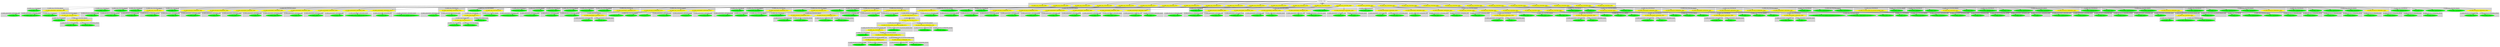 digraph {

subgraph cluster0 {
 node [style=filled,color=white];
 style=filled;
 color=lightgrey;
 label = "CT_PROG";

"NT_EXPR_CALL_FUNCTION_29662"
 [fillcolor = yellow]
"NT_EXPR_CALL_FUNCTION_29667"
 [fillcolor = yellow]
"NT_EXPR_CALL_FUNCTION_29670"
 [fillcolor = yellow]
"NT_EXPR_CALL_FUNCTION_29679"
 [fillcolor = yellow]
"NT_EXPR_CALL_FUNCTION_29705"
 [fillcolor = yellow]
"NT_EXPR_CALL_FUNCTION_29717"
 [fillcolor = yellow]
"NT_EXPR_CALL_FUNCTION_29720"
 [fillcolor = yellow]
"NT_EXPR_CALL_FUNCTION_29723"
 [fillcolor = yellow]
"NT_EXPR_CALL_FUNCTION_29726"
 [fillcolor = yellow]
"NT_EXPR_CALL_FUNCTION_29743"
 [fillcolor = yellow]
"NT_EXPR_CALL_FUNCTION_29746"
 [fillcolor = yellow]
"NT_EXPR_CALL_FUNCTION_29755"
 [fillcolor = yellow]
"NT_EXPR_CALL_FUNCTION_29765"
 [fillcolor = yellow]
"NT_EXPR_CALL_FUNCTION_29789"
 [fillcolor = yellow]
"NT_EXPR_CALL_FUNCTION_29809"
 [fillcolor = yellow]
"NT_EXPR_CALL_FUNCTION_29827"
 [fillcolor = yellow]
"NT_EXPR_CALL_FUNCTION_29873"
 [fillcolor = yellow]
"NT_EXPR_CALL_FUNCTION_29880"
 [fillcolor = yellow]
"NT_EXPR_CALL_FUNCTION_29890"
 [fillcolor = yellow]
"NT_EXPR_CALL_FUNCTION_29900"
 [fillcolor = yellow]
"NT_EXPR_CALL_FUNCTION_29904"
 [fillcolor = yellow]
"NT_EXPR_CALL_FUNCTION_29912"
 [fillcolor = yellow]
"NT_EXPR_CALL_FUNCTION_29920"
 [fillcolor = yellow]
"NT_EXPR_CALL_FUNCTION_29928"
 [fillcolor = yellow]
"NT_EXPR_CALL_FUNCTION_29936"
 [fillcolor = yellow]
"NT_EXPR_CALL_FUNCTION_29944"
 [fillcolor = yellow]
"NT_EXPR_CALL_FUNCTION_29952"
 [fillcolor = yellow]
}
"NT_PROG_29661"->"NT_EXPR_CALL_FUNCTION_29662"
subgraph cluster1 {
 node [style=filled,color=white];
 style=filled;
 color=lightgrey;
 label = "CT_EXPR_CALL_FUNCTION_ID";

"NT_ID_29663< load >"
 [fillcolor = green]
}
subgraph cluster2 {
 node [style=filled,color=white];
 style=filled;
 color=lightgrey;
 label = "CT_EXPR_CALL_FUNCTION_PARAMS";

"NT_EXPR_ASSIGNMENT_OPETATORS_29664"
 [fillcolor = yellow]
}
"NT_EXPR_CALL_FUNCTION_29662"->"NT_ID_29663< load >"
"NT_EXPR_CALL_FUNCTION_29662"->"NT_EXPR_ASSIGNMENT_OPETATORS_29664"
subgraph cluster3 {
 node [style=filled,color=white];
 style=filled;
 color=lightgrey;
 label = "CT_EXPR_ASSIGNMENT_OPETATORS_LEFT";

"NT_ID_29665< file >"
 [fillcolor = green]
}
subgraph cluster4 {
 node [style=filled,color=white];
 style=filled;
 color=lightgrey;
 label = "CT_EXPR_ASSIGNMENT_OPETATORS_RIGHT";

"NT_STRING_29666< demo.rda >"
 [fillcolor = green]
}
"NT_EXPR_ASSIGNMENT_OPETATORS_29664"->"NT_ID_29665< file >"
"NT_EXPR_ASSIGNMENT_OPETATORS_29664"->"NT_STRING_29666< demo.rda >"
"NT_PROG_29661"->"NT_EXPR_CALL_FUNCTION_29667"
subgraph cluster5 {
 node [style=filled,color=white];
 style=filled;
 color=lightgrey;
 label = "CT_EXPR_CALL_FUNCTION_ID";

"NT_ID_29668< summary >"
 [fillcolor = green]
}
subgraph cluster6 {
 node [style=filled,color=white];
 style=filled;
 color=lightgrey;
 label = "CT_EXPR_CALL_FUNCTION_PARAMS";

"NT_ID_29669< firms >"
 [fillcolor = green]
}
"NT_EXPR_CALL_FUNCTION_29667"->"NT_ID_29668< summary >"
"NT_EXPR_CALL_FUNCTION_29667"->"NT_ID_29669< firms >"
"NT_PROG_29661"->"NT_EXPR_CALL_FUNCTION_29670"
subgraph cluster7 {
 node [style=filled,color=white];
 style=filled;
 color=lightgrey;
 label = "CT_EXPR_CALL_FUNCTION_ID";

"NT_ID_29671< plot >"
 [fillcolor = green]
}
subgraph cluster8 {
 node [style=filled,color=white];
 style=filled;
 color=lightgrey;
 label = "CT_EXPR_CALL_FUNCTION_PARAMS";

"NT_EXPR_CALL_FUNCTION_29672"
 [fillcolor = yellow]
}
"NT_EXPR_CALL_FUNCTION_29670"->"NT_ID_29671< plot >"
"NT_EXPR_CALL_FUNCTION_29670"->"NT_EXPR_CALL_FUNCTION_29672"
subgraph cluster9 {
 node [style=filled,color=white];
 style=filled;
 color=lightgrey;
 label = "CT_EXPR_CALL_FUNCTION_ID";

"NT_ID_29673< density >"
 [fillcolor = green]
}
subgraph cluster10 {
 node [style=filled,color=white];
 style=filled;
 color=lightgrey;
 label = "CT_EXPR_CALL_FUNCTION_PARAMS";

"NT_EXPR_CALL_FUNCTION_29674"
 [fillcolor = yellow]
}
"NT_EXPR_CALL_FUNCTION_29672"->"NT_ID_29673< density >"
"NT_EXPR_CALL_FUNCTION_29672"->"NT_EXPR_CALL_FUNCTION_29674"
subgraph cluster11 {
 node [style=filled,color=white];
 style=filled;
 color=lightgrey;
 label = "CT_EXPR_CALL_FUNCTION_ID";

"NT_ID_29675< log >"
 [fillcolor = green]
}
subgraph cluster12 {
 node [style=filled,color=white];
 style=filled;
 color=lightgrey;
 label = "CT_EXPR_CALL_FUNCTION_PARAMS";

"NT_EXPR_DOLLAR_AT_OPERATORS_29676"
 [fillcolor = yellow]
}
"NT_EXPR_CALL_FUNCTION_29674"->"NT_ID_29675< log >"
"NT_EXPR_CALL_FUNCTION_29674"->"NT_EXPR_DOLLAR_AT_OPERATORS_29676"
subgraph cluster13 {
 node [style=filled,color=white];
 style=filled;
 color=lightgrey;
 label = "CT_EXPR_DOLLAR_AT_OPERATORS_BASE";

"NT_ID_29677< firms >"
 [fillcolor = green]
}
subgraph cluster14 {
 node [style=filled,color=white];
 style=filled;
 color=lightgrey;
 label = "CT_EXPR_DOLLAR_AT_OPERATORS_OFFSET";

"NT_ID_29678< mktcap >"
 [fillcolor = green]
}
"NT_EXPR_DOLLAR_AT_OPERATORS_29676"->"NT_ID_29677< firms >"
"NT_EXPR_DOLLAR_AT_OPERATORS_29676"->"NT_ID_29678< mktcap >"
"NT_PROG_29661"->"NT_EXPR_CALL_FUNCTION_29679"
subgraph cluster15 {
 node [style=filled,color=white];
 style=filled;
 color=lightgrey;
 label = "CT_EXPR_CALL_FUNCTION_ID";

"NT_ID_29680< plot >"
 [fillcolor = green]
}
subgraph cluster16 {
 node [style=filled,color=white];
 style=filled;
 color=lightgrey;
 label = "CT_EXPR_CALL_FUNCTION_PARAMS";

"NT_EXPR_DOLLAR_AT_OPERATORS_29681"
 [fillcolor = yellow]
"NT_EXPR_DOLLAR_AT_OPERATORS_29684"
 [fillcolor = yellow]
"NT_EXPR_ASSIGNMENT_OPETATORS_29687"
 [fillcolor = yellow]
"NT_EXPR_ASSIGNMENT_OPETATORS_29690"
 [fillcolor = yellow]
"NT_EXPR_ASSIGNMENT_OPETATORS_29693"
 [fillcolor = yellow]
"NT_EXPR_ASSIGNMENT_OPETATORS_29696"
 [fillcolor = yellow]
"NT_EXPR_ASSIGNMENT_OPETATORS_29699"
 [fillcolor = yellow]
"NT_EXPR_ASSIGNMENT_OPETATORS_29702"
 [fillcolor = yellow]
}
"NT_EXPR_CALL_FUNCTION_29679"->"NT_ID_29680< plot >"
"NT_EXPR_CALL_FUNCTION_29679"->"NT_EXPR_DOLLAR_AT_OPERATORS_29681"
subgraph cluster17 {
 node [style=filled,color=white];
 style=filled;
 color=lightgrey;
 label = "CT_EXPR_DOLLAR_AT_OPERATORS_BASE";

"NT_ID_29682< firms >"
 [fillcolor = green]
}
subgraph cluster18 {
 node [style=filled,color=white];
 style=filled;
 color=lightgrey;
 label = "CT_EXPR_DOLLAR_AT_OPERATORS_OFFSET";

"NT_ID_29683< mktcap >"
 [fillcolor = green]
}
"NT_EXPR_DOLLAR_AT_OPERATORS_29681"->"NT_ID_29682< firms >"
"NT_EXPR_DOLLAR_AT_OPERATORS_29681"->"NT_ID_29683< mktcap >"
"NT_EXPR_CALL_FUNCTION_29679"->"NT_EXPR_DOLLAR_AT_OPERATORS_29684"
subgraph cluster19 {
 node [style=filled,color=white];
 style=filled;
 color=lightgrey;
 label = "CT_EXPR_DOLLAR_AT_OPERATORS_BASE";

"NT_ID_29685< firms >"
 [fillcolor = green]
}
subgraph cluster20 {
 node [style=filled,color=white];
 style=filled;
 color=lightgrey;
 label = "CT_EXPR_DOLLAR_AT_OPERATORS_OFFSET";

"NT_ID_29686< spread >"
 [fillcolor = green]
}
"NT_EXPR_DOLLAR_AT_OPERATORS_29684"->"NT_ID_29685< firms >"
"NT_EXPR_DOLLAR_AT_OPERATORS_29684"->"NT_ID_29686< spread >"
"NT_EXPR_CALL_FUNCTION_29679"->"NT_EXPR_ASSIGNMENT_OPETATORS_29687"
subgraph cluster21 {
 node [style=filled,color=white];
 style=filled;
 color=lightgrey;
 label = "CT_EXPR_ASSIGNMENT_OPETATORS_LEFT";

"NT_ID_29688< type >"
 [fillcolor = green]
}
subgraph cluster22 {
 node [style=filled,color=white];
 style=filled;
 color=lightgrey;
 label = "CT_EXPR_ASSIGNMENT_OPETATORS_RIGHT";

"NT_STRING_29689< p >"
 [fillcolor = green]
}
"NT_EXPR_ASSIGNMENT_OPETATORS_29687"->"NT_ID_29688< type >"
"NT_EXPR_ASSIGNMENT_OPETATORS_29687"->"NT_STRING_29689< p >"
"NT_EXPR_CALL_FUNCTION_29679"->"NT_EXPR_ASSIGNMENT_OPETATORS_29690"
subgraph cluster23 {
 node [style=filled,color=white];
 style=filled;
 color=lightgrey;
 label = "CT_EXPR_ASSIGNMENT_OPETATORS_LEFT";

"NT_ID_29691< cex >"
 [fillcolor = green]
}
subgraph cluster24 {
 node [style=filled,color=white];
 style=filled;
 color=lightgrey;
 label = "CT_EXPR_ASSIGNMENT_OPETATORS_RIGHT";

"NT_FLOAT_29692< .2 >"
 [fillcolor = green]
}
"NT_EXPR_ASSIGNMENT_OPETATORS_29690"->"NT_ID_29691< cex >"
"NT_EXPR_ASSIGNMENT_OPETATORS_29690"->"NT_FLOAT_29692< .2 >"
"NT_EXPR_CALL_FUNCTION_29679"->"NT_EXPR_ASSIGNMENT_OPETATORS_29693"
subgraph cluster25 {
 node [style=filled,color=white];
 style=filled;
 color=lightgrey;
 label = "CT_EXPR_ASSIGNMENT_OPETATORS_LEFT";

"NT_ID_29694< col >"
 [fillcolor = green]
}
subgraph cluster26 {
 node [style=filled,color=white];
 style=filled;
 color=lightgrey;
 label = "CT_EXPR_ASSIGNMENT_OPETATORS_RIGHT";

"NT_STRING_29695< blue >"
 [fillcolor = green]
}
"NT_EXPR_ASSIGNMENT_OPETATORS_29693"->"NT_ID_29694< col >"
"NT_EXPR_ASSIGNMENT_OPETATORS_29693"->"NT_STRING_29695< blue >"
"NT_EXPR_CALL_FUNCTION_29679"->"NT_EXPR_ASSIGNMENT_OPETATORS_29696"
subgraph cluster27 {
 node [style=filled,color=white];
 style=filled;
 color=lightgrey;
 label = "CT_EXPR_ASSIGNMENT_OPETATORS_LEFT";

"NT_ID_29697< log >"
 [fillcolor = green]
}
subgraph cluster28 {
 node [style=filled,color=white];
 style=filled;
 color=lightgrey;
 label = "CT_EXPR_ASSIGNMENT_OPETATORS_RIGHT";

"NT_STRING_29698< xy >"
 [fillcolor = green]
}
"NT_EXPR_ASSIGNMENT_OPETATORS_29696"->"NT_ID_29697< log >"
"NT_EXPR_ASSIGNMENT_OPETATORS_29696"->"NT_STRING_29698< xy >"
"NT_EXPR_CALL_FUNCTION_29679"->"NT_EXPR_ASSIGNMENT_OPETATORS_29699"
subgraph cluster29 {
 node [style=filled,color=white];
 style=filled;
 color=lightgrey;
 label = "CT_EXPR_ASSIGNMENT_OPETATORS_LEFT";

"NT_ID_29700< xlab >"
 [fillcolor = green]
}
subgraph cluster30 {
 node [style=filled,color=white];
 style=filled;
 color=lightgrey;
 label = "CT_EXPR_ASSIGNMENT_OPETATORS_RIGHT";

"NT_STRING_29701< Market cap (Mln USD) >"
 [fillcolor = green]
}
"NT_EXPR_ASSIGNMENT_OPETATORS_29699"->"NT_ID_29700< xlab >"
"NT_EXPR_ASSIGNMENT_OPETATORS_29699"->"NT_STRING_29701< Market cap (Mln USD) >"
"NT_EXPR_CALL_FUNCTION_29679"->"NT_EXPR_ASSIGNMENT_OPETATORS_29702"
subgraph cluster31 {
 node [style=filled,color=white];
 style=filled;
 color=lightgrey;
 label = "CT_EXPR_ASSIGNMENT_OPETATORS_LEFT";

"NT_ID_29703< ylab >"
 [fillcolor = green]
}
subgraph cluster32 {
 node [style=filled,color=white];
 style=filled;
 color=lightgrey;
 label = "CT_EXPR_ASSIGNMENT_OPETATORS_RIGHT";

"NT_STRING_29704< Bid/offer spread (bps) >"
 [fillcolor = green]
}
"NT_EXPR_ASSIGNMENT_OPETATORS_29702"->"NT_ID_29703< ylab >"
"NT_EXPR_ASSIGNMENT_OPETATORS_29702"->"NT_STRING_29704< Bid/offer spread (bps) >"
"NT_PROG_29661"->"NT_EXPR_CALL_FUNCTION_29705"
subgraph cluster33 {
 node [style=filled,color=white];
 style=filled;
 color=lightgrey;
 label = "CT_EXPR_CALL_FUNCTION_ID";

"NT_EXPR_ASSIGNMENT_OPETATORS_29706"
 [fillcolor = yellow]
}
subgraph cluster34 {
 node [style=filled,color=white];
 style=filled;
 color=lightgrey;
 label = "CT_EXPR_CALL_FUNCTION_PARAMS";

"NT_EXPR_CALL_FUNCTION_29709"
 [fillcolor = yellow]
"NT_ID_29716< firms >"
 [fillcolor = green]
}
"NT_EXPR_CALL_FUNCTION_29705"->"NT_EXPR_ASSIGNMENT_OPETATORS_29706"
subgraph cluster35 {
 node [style=filled,color=white];
 style=filled;
 color=lightgrey;
 label = "CT_EXPR_ASSIGNMENT_OPETATORS_LEFT";

"NT_ID_29707< m >"
 [fillcolor = green]
}
subgraph cluster36 {
 node [style=filled,color=white];
 style=filled;
 color=lightgrey;
 label = "CT_EXPR_ASSIGNMENT_OPETATORS_RIGHT";

"NT_ID_29708< lm >"
 [fillcolor = green]
}
"NT_EXPR_ASSIGNMENT_OPETATORS_29706"->"NT_ID_29707< m >"
"NT_EXPR_ASSIGNMENT_OPETATORS_29706"->"NT_ID_29708< lm >"
"NT_EXPR_CALL_FUNCTION_29705"->"NT_EXPR_CALL_FUNCTION_29709"
subgraph cluster37 {
 node [style=filled,color=white];
 style=filled;
 color=lightgrey;
 label = "CT_EXPR_CALL_FUNCTION_ID";

"NT_EXPR_TILDE_BINARY_29710"
 [fillcolor = yellow]
}
subgraph cluster38 {
 node [style=filled,color=white];
 style=filled;
 color=lightgrey;
 label = "CT_EXPR_CALL_FUNCTION_PARAMS";

"NT_ID_29715< mktcap >"
 [fillcolor = green]
}
"NT_EXPR_CALL_FUNCTION_29709"->"NT_EXPR_TILDE_BINARY_29710"
subgraph cluster39 {
 node [style=filled,color=white];
 style=filled;
 color=lightgrey;
 label = "CT_EXPR_TILDE_BINARY_LEFT";

"NT_EXPR_CALL_FUNCTION_29711"
 [fillcolor = yellow]
}
subgraph cluster40 {
 node [style=filled,color=white];
 style=filled;
 color=lightgrey;
 label = "CT_EXPR_TILDE_BINARY_RIGHT";

"NT_ID_29714< log >"
 [fillcolor = green]
}
"NT_EXPR_TILDE_BINARY_29710"->"NT_EXPR_CALL_FUNCTION_29711"
subgraph cluster41 {
 node [style=filled,color=white];
 style=filled;
 color=lightgrey;
 label = "CT_EXPR_CALL_FUNCTION_ID";

"NT_ID_29712< log >"
 [fillcolor = green]
}
subgraph cluster42 {
 node [style=filled,color=white];
 style=filled;
 color=lightgrey;
 label = "CT_EXPR_CALL_FUNCTION_PARAMS";

"NT_ID_29713< spread >"
 [fillcolor = green]
}
"NT_EXPR_CALL_FUNCTION_29711"->"NT_ID_29712< log >"
"NT_EXPR_CALL_FUNCTION_29711"->"NT_ID_29713< spread >"
"NT_EXPR_TILDE_BINARY_29710"->"NT_ID_29714< log >"
"NT_EXPR_CALL_FUNCTION_29709"->"NT_ID_29715< mktcap >"
"NT_EXPR_CALL_FUNCTION_29705"->"NT_ID_29716< firms >"
"NT_PROG_29661"->"NT_EXPR_CALL_FUNCTION_29717"
subgraph cluster43 {
 node [style=filled,color=white];
 style=filled;
 color=lightgrey;
 label = "CT_EXPR_CALL_FUNCTION_ID";

"NT_ID_29718< summary >"
 [fillcolor = green]
}
subgraph cluster44 {
 node [style=filled,color=white];
 style=filled;
 color=lightgrey;
 label = "CT_EXPR_CALL_FUNCTION_PARAMS";

"NT_ID_29719< m >"
 [fillcolor = green]
}
"NT_EXPR_CALL_FUNCTION_29717"->"NT_ID_29718< summary >"
"NT_EXPR_CALL_FUNCTION_29717"->"NT_ID_29719< m >"
"NT_PROG_29661"->"NT_EXPR_CALL_FUNCTION_29720"
subgraph cluster45 {
 node [style=filled,color=white];
 style=filled;
 color=lightgrey;
 label = "CT_EXPR_CALL_FUNCTION_ID";

"NT_ID_29721< library >"
 [fillcolor = green]
}
subgraph cluster46 {
 node [style=filled,color=white];
 style=filled;
 color=lightgrey;
 label = "CT_EXPR_CALL_FUNCTION_PARAMS";

"NT_ID_29722< gtools >"
 [fillcolor = green]
}
"NT_EXPR_CALL_FUNCTION_29720"->"NT_ID_29721< library >"
"NT_EXPR_CALL_FUNCTION_29720"->"NT_ID_29722< gtools >"
"NT_PROG_29661"->"NT_EXPR_CALL_FUNCTION_29723"
subgraph cluster47 {
 node [style=filled,color=white];
 style=filled;
 color=lightgrey;
 label = "CT_EXPR_CALL_FUNCTION_ID";

"NT_ID_29724< library >"
 [fillcolor = green]
}
subgraph cluster48 {
 node [style=filled,color=white];
 style=filled;
 color=lightgrey;
 label = "CT_EXPR_CALL_FUNCTION_PARAMS";

"NT_ID_29725< gdata >"
 [fillcolor = green]
}
"NT_EXPR_CALL_FUNCTION_29723"->"NT_ID_29724< library >"
"NT_EXPR_CALL_FUNCTION_29723"->"NT_ID_29725< gdata >"
"NT_PROG_29661"->"NT_EXPR_CALL_FUNCTION_29726"
subgraph cluster49 {
 node [style=filled,color=white];
 style=filled;
 color=lightgrey;
 label = "CT_EXPR_CALL_FUNCTION_ID";

"NT_EXPR_ASSIGNMENT_OPETATORS_29727"
 [fillcolor = yellow]
}
subgraph cluster50 {
 node [style=filled,color=white];
 style=filled;
 color=lightgrey;
 label = "CT_EXPR_CALL_FUNCTION_PARAMS";

"NT_EXPR_DOLLAR_AT_OPERATORS_29730"
 [fillcolor = yellow]
"NT_EXPR_CALL_FUNCTION_29733"
 [fillcolor = yellow]
"NT_EXPR_ASSIGNMENT_OPETATORS_29740"
 [fillcolor = yellow]
}
"NT_EXPR_CALL_FUNCTION_29726"->"NT_EXPR_ASSIGNMENT_OPETATORS_29727"
subgraph cluster51 {
 node [style=filled,color=white];
 style=filled;
 color=lightgrey;
 label = "CT_EXPR_ASSIGNMENT_OPETATORS_LEFT";

"NT_ID_29728< size.category >"
 [fillcolor = green]
}
subgraph cluster52 {
 node [style=filled,color=white];
 style=filled;
 color=lightgrey;
 label = "CT_EXPR_ASSIGNMENT_OPETATORS_RIGHT";

"NT_ID_29729< quantcut >"
 [fillcolor = green]
}
"NT_EXPR_ASSIGNMENT_OPETATORS_29727"->"NT_ID_29728< size.category >"
"NT_EXPR_ASSIGNMENT_OPETATORS_29727"->"NT_ID_29729< quantcut >"
"NT_EXPR_CALL_FUNCTION_29726"->"NT_EXPR_DOLLAR_AT_OPERATORS_29730"
subgraph cluster53 {
 node [style=filled,color=white];
 style=filled;
 color=lightgrey;
 label = "CT_EXPR_DOLLAR_AT_OPERATORS_BASE";

"NT_ID_29731< firms >"
 [fillcolor = green]
}
subgraph cluster54 {
 node [style=filled,color=white];
 style=filled;
 color=lightgrey;
 label = "CT_EXPR_DOLLAR_AT_OPERATORS_OFFSET";

"NT_ID_29732< mktcap >"
 [fillcolor = green]
}
"NT_EXPR_DOLLAR_AT_OPERATORS_29730"->"NT_ID_29731< firms >"
"NT_EXPR_DOLLAR_AT_OPERATORS_29730"->"NT_ID_29732< mktcap >"
"NT_EXPR_CALL_FUNCTION_29726"->"NT_EXPR_CALL_FUNCTION_29733"
subgraph cluster55 {
 node [style=filled,color=white];
 style=filled;
 color=lightgrey;
 label = "CT_EXPR_CALL_FUNCTION_ID";

"NT_EXPR_ASSIGNMENT_OPETATORS_29734"
 [fillcolor = yellow]
}
subgraph cluster56 {
 node [style=filled,color=white];
 style=filled;
 color=lightgrey;
 label = "CT_EXPR_CALL_FUNCTION_PARAMS";

"NT_INT_29737< 0 >"
 [fillcolor = green]
"NT_INT_29738< 1 >"
 [fillcolor = green]
"NT_FLOAT_29739< 0.1 >"
 [fillcolor = green]
}
"NT_EXPR_CALL_FUNCTION_29733"->"NT_EXPR_ASSIGNMENT_OPETATORS_29734"
subgraph cluster57 {
 node [style=filled,color=white];
 style=filled;
 color=lightgrey;
 label = "CT_EXPR_ASSIGNMENT_OPETATORS_LEFT";

"NT_ID_29735< q >"
 [fillcolor = green]
}
subgraph cluster58 {
 node [style=filled,color=white];
 style=filled;
 color=lightgrey;
 label = "CT_EXPR_ASSIGNMENT_OPETATORS_RIGHT";

"NT_ID_29736< seq >"
 [fillcolor = green]
}
"NT_EXPR_ASSIGNMENT_OPETATORS_29734"->"NT_ID_29735< q >"
"NT_EXPR_ASSIGNMENT_OPETATORS_29734"->"NT_ID_29736< seq >"
"NT_EXPR_CALL_FUNCTION_29733"->"NT_INT_29737< 0 >"
"NT_EXPR_CALL_FUNCTION_29733"->"NT_INT_29738< 1 >"
"NT_EXPR_CALL_FUNCTION_29733"->"NT_FLOAT_29739< 0.1 >"
"NT_EXPR_CALL_FUNCTION_29726"->"NT_EXPR_ASSIGNMENT_OPETATORS_29740"
subgraph cluster59 {
 node [style=filled,color=white];
 style=filled;
 color=lightgrey;
 label = "CT_EXPR_ASSIGNMENT_OPETATORS_LEFT";

"NT_ID_29741< labels >"
 [fillcolor = green]
}
subgraph cluster60 {
 node [style=filled,color=white];
 style=filled;
 color=lightgrey;
 label = "CT_EXPR_ASSIGNMENT_OPETATORS_RIGHT";

"NT_ID_29742< F >"
 [fillcolor = green]
}
"NT_EXPR_ASSIGNMENT_OPETATORS_29740"->"NT_ID_29741< labels >"
"NT_EXPR_ASSIGNMENT_OPETATORS_29740"->"NT_ID_29742< F >"
"NT_PROG_29661"->"NT_EXPR_CALL_FUNCTION_29743"
subgraph cluster61 {
 node [style=filled,color=white];
 style=filled;
 color=lightgrey;
 label = "CT_EXPR_CALL_FUNCTION_ID";

"NT_ID_29744< table >"
 [fillcolor = green]
}
subgraph cluster62 {
 node [style=filled,color=white];
 style=filled;
 color=lightgrey;
 label = "CT_EXPR_CALL_FUNCTION_PARAMS";

"NT_ID_29745< size.category >"
 [fillcolor = green]
}
"NT_EXPR_CALL_FUNCTION_29743"->"NT_ID_29744< table >"
"NT_EXPR_CALL_FUNCTION_29743"->"NT_ID_29745< size.category >"
"NT_PROG_29661"->"NT_EXPR_CALL_FUNCTION_29746"
subgraph cluster63 {
 node [style=filled,color=white];
 style=filled;
 color=lightgrey;
 label = "CT_EXPR_CALL_FUNCTION_ID";

"NT_EXPR_ASSIGNMENT_OPETATORS_29747"
 [fillcolor = yellow]
}
subgraph cluster64 {
 node [style=filled,color=white];
 style=filled;
 color=lightgrey;
 label = "CT_EXPR_CALL_FUNCTION_PARAMS";

"NT_ID_29750< firms >"
 [fillcolor = green]
"NT_EXPR_CALL_FUNCTION_29751"
 [fillcolor = yellow]
"NT_ID_29754< mean >"
 [fillcolor = green]
}
"NT_EXPR_CALL_FUNCTION_29746"->"NT_EXPR_ASSIGNMENT_OPETATORS_29747"
subgraph cluster65 {
 node [style=filled,color=white];
 style=filled;
 color=lightgrey;
 label = "CT_EXPR_ASSIGNMENT_OPETATORS_LEFT";

"NT_ID_29748< means >"
 [fillcolor = green]
}
subgraph cluster66 {
 node [style=filled,color=white];
 style=filled;
 color=lightgrey;
 label = "CT_EXPR_ASSIGNMENT_OPETATORS_RIGHT";

"NT_ID_29749< aggregate >"
 [fillcolor = green]
}
"NT_EXPR_ASSIGNMENT_OPETATORS_29747"->"NT_ID_29748< means >"
"NT_EXPR_ASSIGNMENT_OPETATORS_29747"->"NT_ID_29749< aggregate >"
"NT_EXPR_CALL_FUNCTION_29746"->"NT_ID_29750< firms >"
"NT_EXPR_CALL_FUNCTION_29746"->"NT_EXPR_CALL_FUNCTION_29751"
subgraph cluster67 {
 node [style=filled,color=white];
 style=filled;
 color=lightgrey;
 label = "CT_EXPR_CALL_FUNCTION_ID";

"NT_ID_29752< list >"
 [fillcolor = green]
}
subgraph cluster68 {
 node [style=filled,color=white];
 style=filled;
 color=lightgrey;
 label = "CT_EXPR_CALL_FUNCTION_PARAMS";

"NT_ID_29753< size.category >"
 [fillcolor = green]
}
"NT_EXPR_CALL_FUNCTION_29751"->"NT_ID_29752< list >"
"NT_EXPR_CALL_FUNCTION_29751"->"NT_ID_29753< size.category >"
"NT_EXPR_CALL_FUNCTION_29746"->"NT_ID_29754< mean >"
"NT_PROG_29661"->"NT_EXPR_CALL_FUNCTION_29755"
subgraph cluster69 {
 node [style=filled,color=white];
 style=filled;
 color=lightgrey;
 label = "CT_EXPR_CALL_FUNCTION_ID";

"NT_ID_29756< print >"
 [fillcolor = green]
}
subgraph cluster70 {
 node [style=filled,color=white];
 style=filled;
 color=lightgrey;
 label = "CT_EXPR_CALL_FUNCTION_PARAMS";

"NT_EXPR_CALL_FUNCTION_29757"
 [fillcolor = yellow]
}
"NT_EXPR_CALL_FUNCTION_29755"->"NT_ID_29756< print >"
"NT_EXPR_CALL_FUNCTION_29755"->"NT_EXPR_CALL_FUNCTION_29757"
subgraph cluster71 {
 node [style=filled,color=white];
 style=filled;
 color=lightgrey;
 label = "CT_EXPR_CALL_FUNCTION_ID";

"NT_ID_29758< data.frame >"
 [fillcolor = green]
}
subgraph cluster72 {
 node [style=filled,color=white];
 style=filled;
 color=lightgrey;
 label = "CT_EXPR_CALL_FUNCTION_PARAMS";

"NT_EXPR_DOLLAR_AT_OPERATORS_29759"
 [fillcolor = yellow]
"NT_EXPR_DOLLAR_AT_OPERATORS_29762"
 [fillcolor = yellow]
}
"NT_EXPR_CALL_FUNCTION_29757"->"NT_ID_29758< data.frame >"
"NT_EXPR_CALL_FUNCTION_29757"->"NT_EXPR_DOLLAR_AT_OPERATORS_29759"
subgraph cluster73 {
 node [style=filled,color=white];
 style=filled;
 color=lightgrey;
 label = "CT_EXPR_DOLLAR_AT_OPERATORS_BASE";

"NT_ID_29760< means >"
 [fillcolor = green]
}
subgraph cluster74 {
 node [style=filled,color=white];
 style=filled;
 color=lightgrey;
 label = "CT_EXPR_DOLLAR_AT_OPERATORS_OFFSET";

"NT_ID_29761< mktcap >"
 [fillcolor = green]
}
"NT_EXPR_DOLLAR_AT_OPERATORS_29759"->"NT_ID_29760< means >"
"NT_EXPR_DOLLAR_AT_OPERATORS_29759"->"NT_ID_29761< mktcap >"
"NT_EXPR_CALL_FUNCTION_29757"->"NT_EXPR_DOLLAR_AT_OPERATORS_29762"
subgraph cluster75 {
 node [style=filled,color=white];
 style=filled;
 color=lightgrey;
 label = "CT_EXPR_DOLLAR_AT_OPERATORS_BASE";

"NT_ID_29763< means >"
 [fillcolor = green]
}
subgraph cluster76 {
 node [style=filled,color=white];
 style=filled;
 color=lightgrey;
 label = "CT_EXPR_DOLLAR_AT_OPERATORS_OFFSET";

"NT_ID_29764< spread >"
 [fillcolor = green]
}
"NT_EXPR_DOLLAR_AT_OPERATORS_29762"->"NT_ID_29763< means >"
"NT_EXPR_DOLLAR_AT_OPERATORS_29762"->"NT_ID_29764< spread >"
"NT_PROG_29661"->"NT_EXPR_CALL_FUNCTION_29765"
subgraph cluster77 {
 node [style=filled,color=white];
 style=filled;
 color=lightgrey;
 label = "CT_EXPR_CALL_FUNCTION_ID";

"NT_EXPR_ASSIGNMENT_OPETATORS_29766"
 [fillcolor = yellow]
}
subgraph cluster78 {
 node [style=filled,color=white];
 style=filled;
 color=lightgrey;
 label = "CT_EXPR_CALL_FUNCTION_PARAMS";

"NT_ID_29769< firms >"
 [fillcolor = green]
"NT_ID_29770< size.category >"
 [fillcolor = green]
"NT_EXPR_DEFINE_FUNCTION_29771"
 [fillcolor = yellow]
}
"NT_EXPR_CALL_FUNCTION_29765"->"NT_EXPR_ASSIGNMENT_OPETATORS_29766"
subgraph cluster79 {
 node [style=filled,color=white];
 style=filled;
 color=lightgrey;
 label = "CT_EXPR_ASSIGNMENT_OPETATORS_LEFT";

"NT_ID_29767< wtd.means >"
 [fillcolor = green]
}
subgraph cluster80 {
 node [style=filled,color=white];
 style=filled;
 color=lightgrey;
 label = "CT_EXPR_ASSIGNMENT_OPETATORS_RIGHT";

"NT_ID_29768< by >"
 [fillcolor = green]
}
"NT_EXPR_ASSIGNMENT_OPETATORS_29766"->"NT_ID_29767< wtd.means >"
"NT_EXPR_ASSIGNMENT_OPETATORS_29766"->"NT_ID_29768< by >"
"NT_EXPR_CALL_FUNCTION_29765"->"NT_ID_29769< firms >"
"NT_EXPR_CALL_FUNCTION_29765"->"NT_ID_29770< size.category >"
"NT_EXPR_CALL_FUNCTION_29765"->"NT_EXPR_DEFINE_FUNCTION_29771"
subgraph cluster81 {
 node [style=filled,color=white];
 style=filled;
 color=lightgrey;
 label = "CT_EXPR_DEFINE_FUNCTION_PARAMS";

"NT_ID_29772< piece >"
 [fillcolor = green]
}
subgraph cluster82 {
 node [style=filled,color=white];
 style=filled;
 color=lightgrey;
 label = "CT_EXPR_DEFINE_FUNCTION_BODY";

"NT_EXPR_PARENTHESIS_29773"
 [fillcolor = yellow]
}
"NT_EXPR_DEFINE_FUNCTION_29771"->"NT_ID_29772< piece >"
"NT_EXPR_DEFINE_FUNCTION_29771"->"NT_EXPR_PARENTHESIS_29773"
subgraph cluster83 {
 node [style=filled,color=white];
 style=filled;
 color=lightgrey;
 label = "CT_EXPR_PARENTHESIS";

"NT_EXPR_CALL_FUNCTION_29774"
 [fillcolor = yellow]
}
"NT_EXPR_PARENTHESIS_29773"->"NT_EXPR_CALL_FUNCTION_29774"
subgraph cluster84 {
 node [style=filled,color=white];
 style=filled;
 color=lightgrey;
 label = "CT_EXPR_CALL_FUNCTION_ID";

"NT_EXPR_MULTIPLICATION_OR_DIVISION_BINARY_29775"
 [fillcolor = yellow]
}
subgraph cluster85 {
 node [style=filled,color=white];
 style=filled;
 color=lightgrey;
 label = "CT_EXPR_CALL_FUNCTION_PARAMS";

"NT_EXPR_DOLLAR_AT_OPERATORS_29786"
 [fillcolor = yellow]
}
"NT_EXPR_CALL_FUNCTION_29774"->"NT_EXPR_MULTIPLICATION_OR_DIVISION_BINARY_29775"
subgraph cluster86 {
 node [style=filled,color=white];
 style=filled;
 color=lightgrey;
 label = "CT_EXPR_MULTIPLICATION_OR_DIVISION_BINARY_LEFT";

"NT_EXPR_CALL_FUNCTION_29776"
 [fillcolor = yellow]
}
subgraph cluster87 {
 node [style=filled,color=white];
 style=filled;
 color=lightgrey;
 label = "CT_EXPR_MULTIPLICATION_OR_DIVISION_BINARY_RIGHT";

"NT_ID_29785< sum >"
 [fillcolor = green]
}
"NT_EXPR_MULTIPLICATION_OR_DIVISION_BINARY_29775"->"NT_EXPR_CALL_FUNCTION_29776"
subgraph cluster88 {
 node [style=filled,color=white];
 style=filled;
 color=lightgrey;
 label = "CT_EXPR_CALL_FUNCTION_ID";

"NT_ID_29777< sum >"
 [fillcolor = green]
}
subgraph cluster89 {
 node [style=filled,color=white];
 style=filled;
 color=lightgrey;
 label = "CT_EXPR_CALL_FUNCTION_PARAMS";

"NT_EXPR_MULTIPLICATION_OR_DIVISION_BINARY_29778"
 [fillcolor = yellow]
}
"NT_EXPR_CALL_FUNCTION_29776"->"NT_ID_29777< sum >"
"NT_EXPR_CALL_FUNCTION_29776"->"NT_EXPR_MULTIPLICATION_OR_DIVISION_BINARY_29778"
subgraph cluster90 {
 node [style=filled,color=white];
 style=filled;
 color=lightgrey;
 label = "CT_EXPR_MULTIPLICATION_OR_DIVISION_BINARY_LEFT";

"NT_EXPR_DOLLAR_AT_OPERATORS_29779"
 [fillcolor = yellow]
}
subgraph cluster91 {
 node [style=filled,color=white];
 style=filled;
 color=lightgrey;
 label = "CT_EXPR_MULTIPLICATION_OR_DIVISION_BINARY_RIGHT";

"NT_EXPR_DOLLAR_AT_OPERATORS_29782"
 [fillcolor = yellow]
}
"NT_EXPR_MULTIPLICATION_OR_DIVISION_BINARY_29778"->"NT_EXPR_DOLLAR_AT_OPERATORS_29779"
subgraph cluster92 {
 node [style=filled,color=white];
 style=filled;
 color=lightgrey;
 label = "CT_EXPR_DOLLAR_AT_OPERATORS_BASE";

"NT_ID_29780< piece >"
 [fillcolor = green]
}
subgraph cluster93 {
 node [style=filled,color=white];
 style=filled;
 color=lightgrey;
 label = "CT_EXPR_DOLLAR_AT_OPERATORS_OFFSET";

"NT_ID_29781< mktcap >"
 [fillcolor = green]
}
"NT_EXPR_DOLLAR_AT_OPERATORS_29779"->"NT_ID_29780< piece >"
"NT_EXPR_DOLLAR_AT_OPERATORS_29779"->"NT_ID_29781< mktcap >"
"NT_EXPR_MULTIPLICATION_OR_DIVISION_BINARY_29778"->"NT_EXPR_DOLLAR_AT_OPERATORS_29782"
subgraph cluster94 {
 node [style=filled,color=white];
 style=filled;
 color=lightgrey;
 label = "CT_EXPR_DOLLAR_AT_OPERATORS_BASE";

"NT_ID_29783< piece >"
 [fillcolor = green]
}
subgraph cluster95 {
 node [style=filled,color=white];
 style=filled;
 color=lightgrey;
 label = "CT_EXPR_DOLLAR_AT_OPERATORS_OFFSET";

"NT_ID_29784< spread >"
 [fillcolor = green]
}
"NT_EXPR_DOLLAR_AT_OPERATORS_29782"->"NT_ID_29783< piece >"
"NT_EXPR_DOLLAR_AT_OPERATORS_29782"->"NT_ID_29784< spread >"
"NT_EXPR_MULTIPLICATION_OR_DIVISION_BINARY_29775"->"NT_ID_29785< sum >"
"NT_EXPR_CALL_FUNCTION_29774"->"NT_EXPR_DOLLAR_AT_OPERATORS_29786"
subgraph cluster96 {
 node [style=filled,color=white];
 style=filled;
 color=lightgrey;
 label = "CT_EXPR_DOLLAR_AT_OPERATORS_BASE";

"NT_ID_29787< piece >"
 [fillcolor = green]
}
subgraph cluster97 {
 node [style=filled,color=white];
 style=filled;
 color=lightgrey;
 label = "CT_EXPR_DOLLAR_AT_OPERATORS_OFFSET";

"NT_ID_29788< mktcap >"
 [fillcolor = green]
}
"NT_EXPR_DOLLAR_AT_OPERATORS_29786"->"NT_ID_29787< piece >"
"NT_EXPR_DOLLAR_AT_OPERATORS_29786"->"NT_ID_29788< mktcap >"
"NT_PROG_29661"->"NT_EXPR_CALL_FUNCTION_29789"
subgraph cluster98 {
 node [style=filled,color=white];
 style=filled;
 color=lightgrey;
 label = "CT_EXPR_CALL_FUNCTION_ID";

"NT_ID_29790< lines >"
 [fillcolor = green]
}
subgraph cluster99 {
 node [style=filled,color=white];
 style=filled;
 color=lightgrey;
 label = "CT_EXPR_CALL_FUNCTION_PARAMS";

"NT_EXPR_DOLLAR_AT_OPERATORS_29791"
 [fillcolor = yellow]
"NT_EXPR_DOLLAR_AT_OPERATORS_29794"
 [fillcolor = yellow]
"NT_EXPR_ASSIGNMENT_OPETATORS_29797"
 [fillcolor = yellow]
"NT_EXPR_ASSIGNMENT_OPETATORS_29800"
 [fillcolor = yellow]
"NT_EXPR_ASSIGNMENT_OPETATORS_29803"
 [fillcolor = yellow]
"NT_EXPR_ASSIGNMENT_OPETATORS_29806"
 [fillcolor = yellow]
}
"NT_EXPR_CALL_FUNCTION_29789"->"NT_ID_29790< lines >"
"NT_EXPR_CALL_FUNCTION_29789"->"NT_EXPR_DOLLAR_AT_OPERATORS_29791"
subgraph cluster100 {
 node [style=filled,color=white];
 style=filled;
 color=lightgrey;
 label = "CT_EXPR_DOLLAR_AT_OPERATORS_BASE";

"NT_ID_29792< means >"
 [fillcolor = green]
}
subgraph cluster101 {
 node [style=filled,color=white];
 style=filled;
 color=lightgrey;
 label = "CT_EXPR_DOLLAR_AT_OPERATORS_OFFSET";

"NT_ID_29793< mktcap >"
 [fillcolor = green]
}
"NT_EXPR_DOLLAR_AT_OPERATORS_29791"->"NT_ID_29792< means >"
"NT_EXPR_DOLLAR_AT_OPERATORS_29791"->"NT_ID_29793< mktcap >"
"NT_EXPR_CALL_FUNCTION_29789"->"NT_EXPR_DOLLAR_AT_OPERATORS_29794"
subgraph cluster102 {
 node [style=filled,color=white];
 style=filled;
 color=lightgrey;
 label = "CT_EXPR_DOLLAR_AT_OPERATORS_BASE";

"NT_ID_29795< means >"
 [fillcolor = green]
}
subgraph cluster103 {
 node [style=filled,color=white];
 style=filled;
 color=lightgrey;
 label = "CT_EXPR_DOLLAR_AT_OPERATORS_OFFSET";

"NT_ID_29796< spread >"
 [fillcolor = green]
}
"NT_EXPR_DOLLAR_AT_OPERATORS_29794"->"NT_ID_29795< means >"
"NT_EXPR_DOLLAR_AT_OPERATORS_29794"->"NT_ID_29796< spread >"
"NT_EXPR_CALL_FUNCTION_29789"->"NT_EXPR_ASSIGNMENT_OPETATORS_29797"
subgraph cluster104 {
 node [style=filled,color=white];
 style=filled;
 color=lightgrey;
 label = "CT_EXPR_ASSIGNMENT_OPETATORS_LEFT";

"NT_ID_29798< type >"
 [fillcolor = green]
}
subgraph cluster105 {
 node [style=filled,color=white];
 style=filled;
 color=lightgrey;
 label = "CT_EXPR_ASSIGNMENT_OPETATORS_RIGHT";

"NT_STRING_29799< b >"
 [fillcolor = green]
}
"NT_EXPR_ASSIGNMENT_OPETATORS_29797"->"NT_ID_29798< type >"
"NT_EXPR_ASSIGNMENT_OPETATORS_29797"->"NT_STRING_29799< b >"
"NT_EXPR_CALL_FUNCTION_29789"->"NT_EXPR_ASSIGNMENT_OPETATORS_29800"
subgraph cluster106 {
 node [style=filled,color=white];
 style=filled;
 color=lightgrey;
 label = "CT_EXPR_ASSIGNMENT_OPETATORS_LEFT";

"NT_ID_29801< lwd >"
 [fillcolor = green]
}
subgraph cluster107 {
 node [style=filled,color=white];
 style=filled;
 color=lightgrey;
 label = "CT_EXPR_ASSIGNMENT_OPETATORS_RIGHT";

"NT_INT_29802< 2 >"
 [fillcolor = green]
}
"NT_EXPR_ASSIGNMENT_OPETATORS_29800"->"NT_ID_29801< lwd >"
"NT_EXPR_ASSIGNMENT_OPETATORS_29800"->"NT_INT_29802< 2 >"
"NT_EXPR_CALL_FUNCTION_29789"->"NT_EXPR_ASSIGNMENT_OPETATORS_29803"
subgraph cluster108 {
 node [style=filled,color=white];
 style=filled;
 color=lightgrey;
 label = "CT_EXPR_ASSIGNMENT_OPETATORS_LEFT";

"NT_ID_29804< col >"
 [fillcolor = green]
}
subgraph cluster109 {
 node [style=filled,color=white];
 style=filled;
 color=lightgrey;
 label = "CT_EXPR_ASSIGNMENT_OPETATORS_RIGHT";

"NT_STRING_29805< green >"
 [fillcolor = green]
}
"NT_EXPR_ASSIGNMENT_OPETATORS_29803"->"NT_ID_29804< col >"
"NT_EXPR_ASSIGNMENT_OPETATORS_29803"->"NT_STRING_29805< green >"
"NT_EXPR_CALL_FUNCTION_29789"->"NT_EXPR_ASSIGNMENT_OPETATORS_29806"
subgraph cluster110 {
 node [style=filled,color=white];
 style=filled;
 color=lightgrey;
 label = "CT_EXPR_ASSIGNMENT_OPETATORS_LEFT";

"NT_ID_29807< pch >"
 [fillcolor = green]
}
subgraph cluster111 {
 node [style=filled,color=white];
 style=filled;
 color=lightgrey;
 label = "CT_EXPR_ASSIGNMENT_OPETATORS_RIGHT";

"NT_INT_29808< 19 >"
 [fillcolor = green]
}
"NT_EXPR_ASSIGNMENT_OPETATORS_29806"->"NT_ID_29807< pch >"
"NT_EXPR_ASSIGNMENT_OPETATORS_29806"->"NT_INT_29808< 19 >"
"NT_PROG_29661"->"NT_EXPR_CALL_FUNCTION_29809"
subgraph cluster112 {
 node [style=filled,color=white];
 style=filled;
 color=lightgrey;
 label = "CT_EXPR_CALL_FUNCTION_ID";

"NT_ID_29810< lines >"
 [fillcolor = green]
}
subgraph cluster113 {
 node [style=filled,color=white];
 style=filled;
 color=lightgrey;
 label = "CT_EXPR_CALL_FUNCTION_PARAMS";

"NT_EXPR_DOLLAR_AT_OPERATORS_29811"
 [fillcolor = yellow]
"NT_ID_29814< wtd.means >"
 [fillcolor = green]
"NT_EXPR_ASSIGNMENT_OPETATORS_29815"
 [fillcolor = yellow]
"NT_EXPR_ASSIGNMENT_OPETATORS_29818"
 [fillcolor = yellow]
"NT_EXPR_ASSIGNMENT_OPETATORS_29821"
 [fillcolor = yellow]
"NT_EXPR_ASSIGNMENT_OPETATORS_29824"
 [fillcolor = yellow]
}
"NT_EXPR_CALL_FUNCTION_29809"->"NT_ID_29810< lines >"
"NT_EXPR_CALL_FUNCTION_29809"->"NT_EXPR_DOLLAR_AT_OPERATORS_29811"
subgraph cluster114 {
 node [style=filled,color=white];
 style=filled;
 color=lightgrey;
 label = "CT_EXPR_DOLLAR_AT_OPERATORS_BASE";

"NT_ID_29812< means >"
 [fillcolor = green]
}
subgraph cluster115 {
 node [style=filled,color=white];
 style=filled;
 color=lightgrey;
 label = "CT_EXPR_DOLLAR_AT_OPERATORS_OFFSET";

"NT_ID_29813< mktcap >"
 [fillcolor = green]
}
"NT_EXPR_DOLLAR_AT_OPERATORS_29811"->"NT_ID_29812< means >"
"NT_EXPR_DOLLAR_AT_OPERATORS_29811"->"NT_ID_29813< mktcap >"
"NT_EXPR_CALL_FUNCTION_29809"->"NT_ID_29814< wtd.means >"
"NT_EXPR_CALL_FUNCTION_29809"->"NT_EXPR_ASSIGNMENT_OPETATORS_29815"
subgraph cluster116 {
 node [style=filled,color=white];
 style=filled;
 color=lightgrey;
 label = "CT_EXPR_ASSIGNMENT_OPETATORS_LEFT";

"NT_ID_29816< type >"
 [fillcolor = green]
}
subgraph cluster117 {
 node [style=filled,color=white];
 style=filled;
 color=lightgrey;
 label = "CT_EXPR_ASSIGNMENT_OPETATORS_RIGHT";

"NT_STRING_29817< b >"
 [fillcolor = green]
}
"NT_EXPR_ASSIGNMENT_OPETATORS_29815"->"NT_ID_29816< type >"
"NT_EXPR_ASSIGNMENT_OPETATORS_29815"->"NT_STRING_29817< b >"
"NT_EXPR_CALL_FUNCTION_29809"->"NT_EXPR_ASSIGNMENT_OPETATORS_29818"
subgraph cluster118 {
 node [style=filled,color=white];
 style=filled;
 color=lightgrey;
 label = "CT_EXPR_ASSIGNMENT_OPETATORS_LEFT";

"NT_ID_29819< lwd >"
 [fillcolor = green]
}
subgraph cluster119 {
 node [style=filled,color=white];
 style=filled;
 color=lightgrey;
 label = "CT_EXPR_ASSIGNMENT_OPETATORS_RIGHT";

"NT_INT_29820< 2 >"
 [fillcolor = green]
}
"NT_EXPR_ASSIGNMENT_OPETATORS_29818"->"NT_ID_29819< lwd >"
"NT_EXPR_ASSIGNMENT_OPETATORS_29818"->"NT_INT_29820< 2 >"
"NT_EXPR_CALL_FUNCTION_29809"->"NT_EXPR_ASSIGNMENT_OPETATORS_29821"
subgraph cluster120 {
 node [style=filled,color=white];
 style=filled;
 color=lightgrey;
 label = "CT_EXPR_ASSIGNMENT_OPETATORS_LEFT";

"NT_ID_29822< col >"
 [fillcolor = green]
}
subgraph cluster121 {
 node [style=filled,color=white];
 style=filled;
 color=lightgrey;
 label = "CT_EXPR_ASSIGNMENT_OPETATORS_RIGHT";

"NT_STRING_29823< red >"
 [fillcolor = green]
}
"NT_EXPR_ASSIGNMENT_OPETATORS_29821"->"NT_ID_29822< col >"
"NT_EXPR_ASSIGNMENT_OPETATORS_29821"->"NT_STRING_29823< red >"
"NT_EXPR_CALL_FUNCTION_29809"->"NT_EXPR_ASSIGNMENT_OPETATORS_29824"
subgraph cluster122 {
 node [style=filled,color=white];
 style=filled;
 color=lightgrey;
 label = "CT_EXPR_ASSIGNMENT_OPETATORS_LEFT";

"NT_ID_29825< pch >"
 [fillcolor = green]
}
subgraph cluster123 {
 node [style=filled,color=white];
 style=filled;
 color=lightgrey;
 label = "CT_EXPR_ASSIGNMENT_OPETATORS_RIGHT";

"NT_INT_29826< 19 >"
 [fillcolor = green]
}
"NT_EXPR_ASSIGNMENT_OPETATORS_29824"->"NT_ID_29825< pch >"
"NT_EXPR_ASSIGNMENT_OPETATORS_29824"->"NT_INT_29826< 19 >"
"NT_PROG_29661"->"NT_EXPR_CALL_FUNCTION_29827"
subgraph cluster124 {
 node [style=filled,color=white];
 style=filled;
 color=lightgrey;
 label = "CT_EXPR_CALL_FUNCTION_ID";

"NT_ID_29828< legend >"
 [fillcolor = green]
}
subgraph cluster125 {
 node [style=filled,color=white];
 style=filled;
 color=lightgrey;
 label = "CT_EXPR_CALL_FUNCTION_PARAMS";

"NT_EXPR_ASSIGNMENT_OPETATORS_29829"
 [fillcolor = yellow]
"NT_EXPR_ASSIGNMENT_OPETATORS_29832"
 [fillcolor = yellow]
"NT_EXPR_ASSIGNMENT_OPETATORS_29835"
 [fillcolor = yellow]
"NT_EXPR_CALL_FUNCTION_29838"
 [fillcolor = yellow]
"NT_EXPR_CALL_FUNCTION_29845"
 [fillcolor = yellow]
"NT_EXPR_CALL_FUNCTION_29852"
 [fillcolor = yellow]
"NT_EXPR_CALL_FUNCTION_29859"
 [fillcolor = yellow]
"NT_EXPR_CALL_FUNCTION_29866"
 [fillcolor = yellow]
}
"NT_EXPR_CALL_FUNCTION_29827"->"NT_ID_29828< legend >"
"NT_EXPR_CALL_FUNCTION_29827"->"NT_EXPR_ASSIGNMENT_OPETATORS_29829"
subgraph cluster126 {
 node [style=filled,color=white];
 style=filled;
 color=lightgrey;
 label = "CT_EXPR_ASSIGNMENT_OPETATORS_LEFT";

"NT_ID_29830< x >"
 [fillcolor = green]
}
subgraph cluster127 {
 node [style=filled,color=white];
 style=filled;
 color=lightgrey;
 label = "CT_EXPR_ASSIGNMENT_OPETATORS_RIGHT";

"NT_FLOAT_29831< 0.25 >"
 [fillcolor = green]
}
"NT_EXPR_ASSIGNMENT_OPETATORS_29829"->"NT_ID_29830< x >"
"NT_EXPR_ASSIGNMENT_OPETATORS_29829"->"NT_FLOAT_29831< 0.25 >"
"NT_EXPR_CALL_FUNCTION_29827"->"NT_EXPR_ASSIGNMENT_OPETATORS_29832"
subgraph cluster128 {
 node [style=filled,color=white];
 style=filled;
 color=lightgrey;
 label = "CT_EXPR_ASSIGNMENT_OPETATORS_LEFT";

"NT_ID_29833< y >"
 [fillcolor = green]
}
subgraph cluster129 {
 node [style=filled,color=white];
 style=filled;
 color=lightgrey;
 label = "CT_EXPR_ASSIGNMENT_OPETATORS_RIGHT";

"NT_FLOAT_29834< 0.5 >"
 [fillcolor = green]
}
"NT_EXPR_ASSIGNMENT_OPETATORS_29832"->"NT_ID_29833< y >"
"NT_EXPR_ASSIGNMENT_OPETATORS_29832"->"NT_FLOAT_29834< 0.5 >"
"NT_EXPR_CALL_FUNCTION_29827"->"NT_EXPR_ASSIGNMENT_OPETATORS_29835"
subgraph cluster130 {
 node [style=filled,color=white];
 style=filled;
 color=lightgrey;
 label = "CT_EXPR_ASSIGNMENT_OPETATORS_LEFT";

"NT_ID_29836< bty >"
 [fillcolor = green]
}
subgraph cluster131 {
 node [style=filled,color=white];
 style=filled;
 color=lightgrey;
 label = "CT_EXPR_ASSIGNMENT_OPETATORS_RIGHT";

"NT_STRING_29837< n >"
 [fillcolor = green]
}
"NT_EXPR_ASSIGNMENT_OPETATORS_29835"->"NT_ID_29836< bty >"
"NT_EXPR_ASSIGNMENT_OPETATORS_29835"->"NT_STRING_29837< n >"
"NT_EXPR_CALL_FUNCTION_29827"->"NT_EXPR_CALL_FUNCTION_29838"
subgraph cluster132 {
 node [style=filled,color=white];
 style=filled;
 color=lightgrey;
 label = "CT_EXPR_CALL_FUNCTION_ID";

"NT_EXPR_ASSIGNMENT_OPETATORS_29839"
 [fillcolor = yellow]
}
subgraph cluster133 {
 node [style=filled,color=white];
 style=filled;
 color=lightgrey;
 label = "CT_EXPR_CALL_FUNCTION_PARAMS";

"NT_STRING_29842< blue >"
 [fillcolor = green]
"NT_STRING_29843< green >"
 [fillcolor = green]
"NT_STRING_29844< red >"
 [fillcolor = green]
}
"NT_EXPR_CALL_FUNCTION_29838"->"NT_EXPR_ASSIGNMENT_OPETATORS_29839"
subgraph cluster134 {
 node [style=filled,color=white];
 style=filled;
 color=lightgrey;
 label = "CT_EXPR_ASSIGNMENT_OPETATORS_LEFT";

"NT_ID_29840< col >"
 [fillcolor = green]
}
subgraph cluster135 {
 node [style=filled,color=white];
 style=filled;
 color=lightgrey;
 label = "CT_EXPR_ASSIGNMENT_OPETATORS_RIGHT";

"NT_ID_29841< c >"
 [fillcolor = green]
}
"NT_EXPR_ASSIGNMENT_OPETATORS_29839"->"NT_ID_29840< col >"
"NT_EXPR_ASSIGNMENT_OPETATORS_29839"->"NT_ID_29841< c >"
"NT_EXPR_CALL_FUNCTION_29838"->"NT_STRING_29842< blue >"
"NT_EXPR_CALL_FUNCTION_29838"->"NT_STRING_29843< green >"
"NT_EXPR_CALL_FUNCTION_29838"->"NT_STRING_29844< red >"
"NT_EXPR_CALL_FUNCTION_29827"->"NT_EXPR_CALL_FUNCTION_29845"
subgraph cluster136 {
 node [style=filled,color=white];
 style=filled;
 color=lightgrey;
 label = "CT_EXPR_CALL_FUNCTION_ID";

"NT_EXPR_ASSIGNMENT_OPETATORS_29846"
 [fillcolor = yellow]
}
subgraph cluster137 {
 node [style=filled,color=white];
 style=filled;
 color=lightgrey;
 label = "CT_EXPR_CALL_FUNCTION_PARAMS";

"NT_INT_29849< 0 >"
 [fillcolor = green]
"NT_INT_29850< 1 >"
 [fillcolor = green]
"NT_INT_29851< 1 >"
 [fillcolor = green]
}
"NT_EXPR_CALL_FUNCTION_29845"->"NT_EXPR_ASSIGNMENT_OPETATORS_29846"
subgraph cluster138 {
 node [style=filled,color=white];
 style=filled;
 color=lightgrey;
 label = "CT_EXPR_ASSIGNMENT_OPETATORS_LEFT";

"NT_ID_29847< lty >"
 [fillcolor = green]
}
subgraph cluster139 {
 node [style=filled,color=white];
 style=filled;
 color=lightgrey;
 label = "CT_EXPR_ASSIGNMENT_OPETATORS_RIGHT";

"NT_ID_29848< c >"
 [fillcolor = green]
}
"NT_EXPR_ASSIGNMENT_OPETATORS_29846"->"NT_ID_29847< lty >"
"NT_EXPR_ASSIGNMENT_OPETATORS_29846"->"NT_ID_29848< c >"
"NT_EXPR_CALL_FUNCTION_29845"->"NT_INT_29849< 0 >"
"NT_EXPR_CALL_FUNCTION_29845"->"NT_INT_29850< 1 >"
"NT_EXPR_CALL_FUNCTION_29845"->"NT_INT_29851< 1 >"
"NT_EXPR_CALL_FUNCTION_29827"->"NT_EXPR_CALL_FUNCTION_29852"
subgraph cluster140 {
 node [style=filled,color=white];
 style=filled;
 color=lightgrey;
 label = "CT_EXPR_CALL_FUNCTION_ID";

"NT_EXPR_ASSIGNMENT_OPETATORS_29853"
 [fillcolor = yellow]
}
subgraph cluster141 {
 node [style=filled,color=white];
 style=filled;
 color=lightgrey;
 label = "CT_EXPR_CALL_FUNCTION_PARAMS";

"NT_INT_29856< 0 >"
 [fillcolor = green]
"NT_INT_29857< 2 >"
 [fillcolor = green]
"NT_INT_29858< 2 >"
 [fillcolor = green]
}
"NT_EXPR_CALL_FUNCTION_29852"->"NT_EXPR_ASSIGNMENT_OPETATORS_29853"
subgraph cluster142 {
 node [style=filled,color=white];
 style=filled;
 color=lightgrey;
 label = "CT_EXPR_ASSIGNMENT_OPETATORS_LEFT";

"NT_ID_29854< lwd >"
 [fillcolor = green]
}
subgraph cluster143 {
 node [style=filled,color=white];
 style=filled;
 color=lightgrey;
 label = "CT_EXPR_ASSIGNMENT_OPETATORS_RIGHT";

"NT_ID_29855< c >"
 [fillcolor = green]
}
"NT_EXPR_ASSIGNMENT_OPETATORS_29853"->"NT_ID_29854< lwd >"
"NT_EXPR_ASSIGNMENT_OPETATORS_29853"->"NT_ID_29855< c >"
"NT_EXPR_CALL_FUNCTION_29852"->"NT_INT_29856< 0 >"
"NT_EXPR_CALL_FUNCTION_29852"->"NT_INT_29857< 2 >"
"NT_EXPR_CALL_FUNCTION_29852"->"NT_INT_29858< 2 >"
"NT_EXPR_CALL_FUNCTION_29827"->"NT_EXPR_CALL_FUNCTION_29859"
subgraph cluster144 {
 node [style=filled,color=white];
 style=filled;
 color=lightgrey;
 label = "CT_EXPR_CALL_FUNCTION_ID";

"NT_EXPR_ASSIGNMENT_OPETATORS_29860"
 [fillcolor = yellow]
}
subgraph cluster145 {
 node [style=filled,color=white];
 style=filled;
 color=lightgrey;
 label = "CT_EXPR_CALL_FUNCTION_PARAMS";

"NT_INT_29863< 0 >"
 [fillcolor = green]
"NT_INT_29864< 19 >"
 [fillcolor = green]
"NT_INT_29865< 19 >"
 [fillcolor = green]
}
"NT_EXPR_CALL_FUNCTION_29859"->"NT_EXPR_ASSIGNMENT_OPETATORS_29860"
subgraph cluster146 {
 node [style=filled,color=white];
 style=filled;
 color=lightgrey;
 label = "CT_EXPR_ASSIGNMENT_OPETATORS_LEFT";

"NT_ID_29861< pch >"
 [fillcolor = green]
}
subgraph cluster147 {
 node [style=filled,color=white];
 style=filled;
 color=lightgrey;
 label = "CT_EXPR_ASSIGNMENT_OPETATORS_RIGHT";

"NT_ID_29862< c >"
 [fillcolor = green]
}
"NT_EXPR_ASSIGNMENT_OPETATORS_29860"->"NT_ID_29861< pch >"
"NT_EXPR_ASSIGNMENT_OPETATORS_29860"->"NT_ID_29862< c >"
"NT_EXPR_CALL_FUNCTION_29859"->"NT_INT_29863< 0 >"
"NT_EXPR_CALL_FUNCTION_29859"->"NT_INT_29864< 19 >"
"NT_EXPR_CALL_FUNCTION_29859"->"NT_INT_29865< 19 >"
"NT_EXPR_CALL_FUNCTION_29827"->"NT_EXPR_CALL_FUNCTION_29866"
subgraph cluster148 {
 node [style=filled,color=white];
 style=filled;
 color=lightgrey;
 label = "CT_EXPR_CALL_FUNCTION_ID";

"NT_EXPR_ASSIGNMENT_OPETATORS_29867"
 [fillcolor = yellow]
}
subgraph cluster149 {
 node [style=filled,color=white];
 style=filled;
 color=lightgrey;
 label = "CT_EXPR_CALL_FUNCTION_PARAMS";

"NT_STRING_29870< firm >"
 [fillcolor = green]
"NT_STRING_29871< Mean spread in size deciles >"
 [fillcolor = green]
"NT_STRING_29872< Size weighted mean spread in size deciles >"
 [fillcolor = green]
}
"NT_EXPR_CALL_FUNCTION_29866"->"NT_EXPR_ASSIGNMENT_OPETATORS_29867"
subgraph cluster150 {
 node [style=filled,color=white];
 style=filled;
 color=lightgrey;
 label = "CT_EXPR_ASSIGNMENT_OPETATORS_LEFT";

"NT_ID_29868< legend >"
 [fillcolor = green]
}
subgraph cluster151 {
 node [style=filled,color=white];
 style=filled;
 color=lightgrey;
 label = "CT_EXPR_ASSIGNMENT_OPETATORS_RIGHT";

"NT_ID_29869< c >"
 [fillcolor = green]
}
"NT_EXPR_ASSIGNMENT_OPETATORS_29867"->"NT_ID_29868< legend >"
"NT_EXPR_ASSIGNMENT_OPETATORS_29867"->"NT_ID_29869< c >"
"NT_EXPR_CALL_FUNCTION_29866"->"NT_STRING_29870< firm >"
"NT_EXPR_CALL_FUNCTION_29866"->"NT_STRING_29871< Mean spread in size deciles >"
"NT_EXPR_CALL_FUNCTION_29866"->"NT_STRING_29872< Size weighted mean spread in size deciles >"
"NT_PROG_29661"->"NT_EXPR_CALL_FUNCTION_29873"
subgraph cluster152 {
 node [style=filled,color=white];
 style=filled;
 color=lightgrey;
 label = "CT_EXPR_CALL_FUNCTION_ID";

"NT_ID_29874< aggregate >"
 [fillcolor = green]
}
subgraph cluster153 {
 node [style=filled,color=white];
 style=filled;
 color=lightgrey;
 label = "CT_EXPR_CALL_FUNCTION_PARAMS";

"NT_ID_29875< firms >"
 [fillcolor = green]
"NT_EXPR_CALL_FUNCTION_29876"
 [fillcolor = yellow]
"NT_ID_29879< sd >"
 [fillcolor = green]
}
"NT_EXPR_CALL_FUNCTION_29873"->"NT_ID_29874< aggregate >"
"NT_EXPR_CALL_FUNCTION_29873"->"NT_ID_29875< firms >"
"NT_EXPR_CALL_FUNCTION_29873"->"NT_EXPR_CALL_FUNCTION_29876"
subgraph cluster154 {
 node [style=filled,color=white];
 style=filled;
 color=lightgrey;
 label = "CT_EXPR_CALL_FUNCTION_ID";

"NT_ID_29877< list >"
 [fillcolor = green]
}
subgraph cluster155 {
 node [style=filled,color=white];
 style=filled;
 color=lightgrey;
 label = "CT_EXPR_CALL_FUNCTION_PARAMS";

"NT_ID_29878< size.category >"
 [fillcolor = green]
}
"NT_EXPR_CALL_FUNCTION_29876"->"NT_ID_29877< list >"
"NT_EXPR_CALL_FUNCTION_29876"->"NT_ID_29878< size.category >"
"NT_EXPR_CALL_FUNCTION_29873"->"NT_ID_29879< sd >"
"NT_PROG_29661"->"NT_EXPR_CALL_FUNCTION_29880"
subgraph cluster156 {
 node [style=filled,color=white];
 style=filled;
 color=lightgrey;
 label = "CT_EXPR_CALL_FUNCTION_ID";

"NT_EXPR_ASSIGNMENT_OPETATORS_29881"
 [fillcolor = yellow]
}
subgraph cluster157 {
 node [style=filled,color=white];
 style=filled;
 color=lightgrey;
 label = "CT_EXPR_CALL_FUNCTION_PARAMS";

"NT_EXPR_DOLLAR_AT_OPERATORS_29884"
 [fillcolor = yellow]
"NT_EXPR_ASSIGNMENT_OPETATORS_29887"
 [fillcolor = yellow]
}
"NT_EXPR_CALL_FUNCTION_29880"->"NT_EXPR_ASSIGNMENT_OPETATORS_29881"
subgraph cluster158 {
 node [style=filled,color=white];
 style=filled;
 color=lightgrey;
 label = "CT_EXPR_ASSIGNMENT_OPETATORS_LEFT";

"NT_ID_29882< size.quartiles >"
 [fillcolor = green]
}
subgraph cluster159 {
 node [style=filled,color=white];
 style=filled;
 color=lightgrey;
 label = "CT_EXPR_ASSIGNMENT_OPETATORS_RIGHT";

"NT_ID_29883< quantcut >"
 [fillcolor = green]
}
"NT_EXPR_ASSIGNMENT_OPETATORS_29881"->"NT_ID_29882< size.quartiles >"
"NT_EXPR_ASSIGNMENT_OPETATORS_29881"->"NT_ID_29883< quantcut >"
"NT_EXPR_CALL_FUNCTION_29880"->"NT_EXPR_DOLLAR_AT_OPERATORS_29884"
subgraph cluster160 {
 node [style=filled,color=white];
 style=filled;
 color=lightgrey;
 label = "CT_EXPR_DOLLAR_AT_OPERATORS_BASE";

"NT_ID_29885< firms >"
 [fillcolor = green]
}
subgraph cluster161 {
 node [style=filled,color=white];
 style=filled;
 color=lightgrey;
 label = "CT_EXPR_DOLLAR_AT_OPERATORS_OFFSET";

"NT_ID_29886< mktcap >"
 [fillcolor = green]
}
"NT_EXPR_DOLLAR_AT_OPERATORS_29884"->"NT_ID_29885< firms >"
"NT_EXPR_DOLLAR_AT_OPERATORS_29884"->"NT_ID_29886< mktcap >"
"NT_EXPR_CALL_FUNCTION_29880"->"NT_EXPR_ASSIGNMENT_OPETATORS_29887"
subgraph cluster162 {
 node [style=filled,color=white];
 style=filled;
 color=lightgrey;
 label = "CT_EXPR_ASSIGNMENT_OPETATORS_LEFT";

"NT_ID_29888< labels >"
 [fillcolor = green]
}
subgraph cluster163 {
 node [style=filled,color=white];
 style=filled;
 color=lightgrey;
 label = "CT_EXPR_ASSIGNMENT_OPETATORS_RIGHT";

"NT_ID_29889< F >"
 [fillcolor = green]
}
"NT_EXPR_ASSIGNMENT_OPETATORS_29887"->"NT_ID_29888< labels >"
"NT_EXPR_ASSIGNMENT_OPETATORS_29887"->"NT_ID_29889< F >"
"NT_PROG_29661"->"NT_EXPR_CALL_FUNCTION_29890"
subgraph cluster164 {
 node [style=filled,color=white];
 style=filled;
 color=lightgrey;
 label = "CT_EXPR_CALL_FUNCTION_ID";

"NT_EXPR_ASSIGNMENT_OPETATORS_29891"
 [fillcolor = yellow]
}
subgraph cluster165 {
 node [style=filled,color=white];
 style=filled;
 color=lightgrey;
 label = "CT_EXPR_CALL_FUNCTION_PARAMS";

"NT_EXPR_DOLLAR_AT_OPERATORS_29894"
 [fillcolor = yellow]
"NT_EXPR_ASSIGNMENT_OPETATORS_29897"
 [fillcolor = yellow]
}
"NT_EXPR_CALL_FUNCTION_29890"->"NT_EXPR_ASSIGNMENT_OPETATORS_29891"
subgraph cluster166 {
 node [style=filled,color=white];
 style=filled;
 color=lightgrey;
 label = "CT_EXPR_ASSIGNMENT_OPETATORS_LEFT";

"NT_ID_29892< spread.quartiles >"
 [fillcolor = green]
}
subgraph cluster167 {
 node [style=filled,color=white];
 style=filled;
 color=lightgrey;
 label = "CT_EXPR_ASSIGNMENT_OPETATORS_RIGHT";

"NT_ID_29893< quantcut >"
 [fillcolor = green]
}
"NT_EXPR_ASSIGNMENT_OPETATORS_29891"->"NT_ID_29892< spread.quartiles >"
"NT_EXPR_ASSIGNMENT_OPETATORS_29891"->"NT_ID_29893< quantcut >"
"NT_EXPR_CALL_FUNCTION_29890"->"NT_EXPR_DOLLAR_AT_OPERATORS_29894"
subgraph cluster168 {
 node [style=filled,color=white];
 style=filled;
 color=lightgrey;
 label = "CT_EXPR_DOLLAR_AT_OPERATORS_BASE";

"NT_ID_29895< firms >"
 [fillcolor = green]
}
subgraph cluster169 {
 node [style=filled,color=white];
 style=filled;
 color=lightgrey;
 label = "CT_EXPR_DOLLAR_AT_OPERATORS_OFFSET";

"NT_ID_29896< spread >"
 [fillcolor = green]
}
"NT_EXPR_DOLLAR_AT_OPERATORS_29894"->"NT_ID_29895< firms >"
"NT_EXPR_DOLLAR_AT_OPERATORS_29894"->"NT_ID_29896< spread >"
"NT_EXPR_CALL_FUNCTION_29890"->"NT_EXPR_ASSIGNMENT_OPETATORS_29897"
subgraph cluster170 {
 node [style=filled,color=white];
 style=filled;
 color=lightgrey;
 label = "CT_EXPR_ASSIGNMENT_OPETATORS_LEFT";

"NT_ID_29898< labels >"
 [fillcolor = green]
}
subgraph cluster171 {
 node [style=filled,color=white];
 style=filled;
 color=lightgrey;
 label = "CT_EXPR_ASSIGNMENT_OPETATORS_RIGHT";

"NT_ID_29899< F >"
 [fillcolor = green]
}
"NT_EXPR_ASSIGNMENT_OPETATORS_29897"->"NT_ID_29898< labels >"
"NT_EXPR_ASSIGNMENT_OPETATORS_29897"->"NT_ID_29899< F >"
"NT_PROG_29661"->"NT_EXPR_CALL_FUNCTION_29900"
subgraph cluster172 {
 node [style=filled,color=white];
 style=filled;
 color=lightgrey;
 label = "CT_EXPR_CALL_FUNCTION_ID";

"NT_ID_29901< table >"
 [fillcolor = green]
}
subgraph cluster173 {
 node [style=filled,color=white];
 style=filled;
 color=lightgrey;
 label = "CT_EXPR_CALL_FUNCTION_PARAMS";

"NT_ID_29902< size.quartiles >"
 [fillcolor = green]
"NT_ID_29903< spread.quartiles >"
 [fillcolor = green]
}
"NT_EXPR_CALL_FUNCTION_29900"->"NT_ID_29901< table >"
"NT_EXPR_CALL_FUNCTION_29900"->"NT_ID_29902< size.quartiles >"
"NT_EXPR_CALL_FUNCTION_29900"->"NT_ID_29903< spread.quartiles >"
"NT_PROG_29661"->"NT_EXPR_CALL_FUNCTION_29904"
subgraph cluster174 {
 node [style=filled,color=white];
 style=filled;
 color=lightgrey;
 label = "CT_EXPR_CALL_FUNCTION_ID";

"NT_EXPR_MULTIPLICATION_OR_DIVISION_BINARY_29905"
 [fillcolor = yellow]
}
subgraph cluster175 {
 node [style=filled,color=white];
 style=filled;
 color=lightgrey;
 label = "CT_EXPR_CALL_FUNCTION_PARAMS";

"NT_ID_29911< firms >"
 [fillcolor = green]
}
"NT_EXPR_CALL_FUNCTION_29904"->"NT_EXPR_MULTIPLICATION_OR_DIVISION_BINARY_29905"
subgraph cluster176 {
 node [style=filled,color=white];
 style=filled;
 color=lightgrey;
 label = "CT_EXPR_MULTIPLICATION_OR_DIVISION_BINARY_LEFT";

"NT_EXPR_CALL_FUNCTION_29906"
 [fillcolor = yellow]
}
subgraph cluster177 {
 node [style=filled,color=white];
 style=filled;
 color=lightgrey;
 label = "CT_EXPR_MULTIPLICATION_OR_DIVISION_BINARY_RIGHT";

"NT_ID_29910< nrow >"
 [fillcolor = green]
}
"NT_EXPR_MULTIPLICATION_OR_DIVISION_BINARY_29905"->"NT_EXPR_CALL_FUNCTION_29906"
subgraph cluster178 {
 node [style=filled,color=white];
 style=filled;
 color=lightgrey;
 label = "CT_EXPR_CALL_FUNCTION_ID";

"NT_ID_29907< table >"
 [fillcolor = green]
}
subgraph cluster179 {
 node [style=filled,color=white];
 style=filled;
 color=lightgrey;
 label = "CT_EXPR_CALL_FUNCTION_PARAMS";

"NT_ID_29908< size.quartiles >"
 [fillcolor = green]
"NT_ID_29909< spread.quartiles >"
 [fillcolor = green]
}
"NT_EXPR_CALL_FUNCTION_29906"->"NT_ID_29907< table >"
"NT_EXPR_CALL_FUNCTION_29906"->"NT_ID_29908< size.quartiles >"
"NT_EXPR_CALL_FUNCTION_29906"->"NT_ID_29909< spread.quartiles >"
"NT_EXPR_MULTIPLICATION_OR_DIVISION_BINARY_29905"->"NT_ID_29910< nrow >"
"NT_EXPR_CALL_FUNCTION_29904"->"NT_ID_29911< firms >"
"NT_PROG_29661"->"NT_EXPR_CALL_FUNCTION_29912"
subgraph cluster180 {
 node [style=filled,color=white];
 style=filled;
 color=lightgrey;
 label = "CT_EXPR_CALL_FUNCTION_ID";

"NT_ID_29913< aggregate >"
 [fillcolor = green]
}
subgraph cluster181 {
 node [style=filled,color=white];
 style=filled;
 color=lightgrey;
 label = "CT_EXPR_CALL_FUNCTION_PARAMS";

"NT_ID_29914< firms >"
 [fillcolor = green]
"NT_EXPR_CALL_FUNCTION_29915"
 [fillcolor = yellow]
"NT_ID_29919< mean >"
 [fillcolor = green]
}
"NT_EXPR_CALL_FUNCTION_29912"->"NT_ID_29913< aggregate >"
"NT_EXPR_CALL_FUNCTION_29912"->"NT_ID_29914< firms >"
"NT_EXPR_CALL_FUNCTION_29912"->"NT_EXPR_CALL_FUNCTION_29915"
subgraph cluster182 {
 node [style=filled,color=white];
 style=filled;
 color=lightgrey;
 label = "CT_EXPR_CALL_FUNCTION_ID";

"NT_ID_29916< list >"
 [fillcolor = green]
}
subgraph cluster183 {
 node [style=filled,color=white];
 style=filled;
 color=lightgrey;
 label = "CT_EXPR_CALL_FUNCTION_PARAMS";

"NT_ID_29917< size.quartiles >"
 [fillcolor = green]
"NT_ID_29918< spread.quartiles >"
 [fillcolor = green]
}
"NT_EXPR_CALL_FUNCTION_29915"->"NT_ID_29916< list >"
"NT_EXPR_CALL_FUNCTION_29915"->"NT_ID_29917< size.quartiles >"
"NT_EXPR_CALL_FUNCTION_29915"->"NT_ID_29918< spread.quartiles >"
"NT_EXPR_CALL_FUNCTION_29912"->"NT_ID_29919< mean >"
"NT_PROG_29661"->"NT_EXPR_CALL_FUNCTION_29920"
subgraph cluster184 {
 node [style=filled,color=white];
 style=filled;
 color=lightgrey;
 label = "CT_EXPR_CALL_FUNCTION_ID";

"NT_ID_29921< aggregate.table >"
 [fillcolor = green]
}
subgraph cluster185 {
 node [style=filled,color=white];
 style=filled;
 color=lightgrey;
 label = "CT_EXPR_CALL_FUNCTION_PARAMS";

"NT_EXPR_DOLLAR_AT_OPERATORS_29922"
 [fillcolor = yellow]
"NT_ID_29925< size.quartiles >"
 [fillcolor = green]
"NT_ID_29926< spread.quartiles >"
 [fillcolor = green]
"NT_ID_29927< nobs >"
 [fillcolor = green]
}
"NT_EXPR_CALL_FUNCTION_29920"->"NT_ID_29921< aggregate.table >"
"NT_EXPR_CALL_FUNCTION_29920"->"NT_EXPR_DOLLAR_AT_OPERATORS_29922"
subgraph cluster186 {
 node [style=filled,color=white];
 style=filled;
 color=lightgrey;
 label = "CT_EXPR_DOLLAR_AT_OPERATORS_BASE";

"NT_ID_29923< firms >"
 [fillcolor = green]
}
subgraph cluster187 {
 node [style=filled,color=white];
 style=filled;
 color=lightgrey;
 label = "CT_EXPR_DOLLAR_AT_OPERATORS_OFFSET";

"NT_ID_29924< mktcap >"
 [fillcolor = green]
}
"NT_EXPR_DOLLAR_AT_OPERATORS_29922"->"NT_ID_29923< firms >"
"NT_EXPR_DOLLAR_AT_OPERATORS_29922"->"NT_ID_29924< mktcap >"
"NT_EXPR_CALL_FUNCTION_29920"->"NT_ID_29925< size.quartiles >"
"NT_EXPR_CALL_FUNCTION_29920"->"NT_ID_29926< spread.quartiles >"
"NT_EXPR_CALL_FUNCTION_29920"->"NT_ID_29927< nobs >"
"NT_PROG_29661"->"NT_EXPR_CALL_FUNCTION_29928"
subgraph cluster188 {
 node [style=filled,color=white];
 style=filled;
 color=lightgrey;
 label = "CT_EXPR_CALL_FUNCTION_ID";

"NT_ID_29929< aggregate.table >"
 [fillcolor = green]
}
subgraph cluster189 {
 node [style=filled,color=white];
 style=filled;
 color=lightgrey;
 label = "CT_EXPR_CALL_FUNCTION_PARAMS";

"NT_EXPR_DOLLAR_AT_OPERATORS_29930"
 [fillcolor = yellow]
"NT_ID_29933< size.quartiles >"
 [fillcolor = green]
"NT_ID_29934< spread.quartiles >"
 [fillcolor = green]
"NT_ID_29935< mean >"
 [fillcolor = green]
}
"NT_EXPR_CALL_FUNCTION_29928"->"NT_ID_29929< aggregate.table >"
"NT_EXPR_CALL_FUNCTION_29928"->"NT_EXPR_DOLLAR_AT_OPERATORS_29930"
subgraph cluster190 {
 node [style=filled,color=white];
 style=filled;
 color=lightgrey;
 label = "CT_EXPR_DOLLAR_AT_OPERATORS_BASE";

"NT_ID_29931< firms >"
 [fillcolor = green]
}
subgraph cluster191 {
 node [style=filled,color=white];
 style=filled;
 color=lightgrey;
 label = "CT_EXPR_DOLLAR_AT_OPERATORS_OFFSET";

"NT_ID_29932< mktcap >"
 [fillcolor = green]
}
"NT_EXPR_DOLLAR_AT_OPERATORS_29930"->"NT_ID_29931< firms >"
"NT_EXPR_DOLLAR_AT_OPERATORS_29930"->"NT_ID_29932< mktcap >"
"NT_EXPR_CALL_FUNCTION_29928"->"NT_ID_29933< size.quartiles >"
"NT_EXPR_CALL_FUNCTION_29928"->"NT_ID_29934< spread.quartiles >"
"NT_EXPR_CALL_FUNCTION_29928"->"NT_ID_29935< mean >"
"NT_PROG_29661"->"NT_EXPR_CALL_FUNCTION_29936"
subgraph cluster192 {
 node [style=filled,color=white];
 style=filled;
 color=lightgrey;
 label = "CT_EXPR_CALL_FUNCTION_ID";

"NT_ID_29937< aggregate.table >"
 [fillcolor = green]
}
subgraph cluster193 {
 node [style=filled,color=white];
 style=filled;
 color=lightgrey;
 label = "CT_EXPR_CALL_FUNCTION_PARAMS";

"NT_EXPR_DOLLAR_AT_OPERATORS_29938"
 [fillcolor = yellow]
"NT_ID_29941< size.quartiles >"
 [fillcolor = green]
"NT_ID_29942< spread.quartiles >"
 [fillcolor = green]
"NT_ID_29943< sd >"
 [fillcolor = green]
}
"NT_EXPR_CALL_FUNCTION_29936"->"NT_ID_29937< aggregate.table >"
"NT_EXPR_CALL_FUNCTION_29936"->"NT_EXPR_DOLLAR_AT_OPERATORS_29938"
subgraph cluster194 {
 node [style=filled,color=white];
 style=filled;
 color=lightgrey;
 label = "CT_EXPR_DOLLAR_AT_OPERATORS_BASE";

"NT_ID_29939< firms >"
 [fillcolor = green]
}
subgraph cluster195 {
 node [style=filled,color=white];
 style=filled;
 color=lightgrey;
 label = "CT_EXPR_DOLLAR_AT_OPERATORS_OFFSET";

"NT_ID_29940< mktcap >"
 [fillcolor = green]
}
"NT_EXPR_DOLLAR_AT_OPERATORS_29938"->"NT_ID_29939< firms >"
"NT_EXPR_DOLLAR_AT_OPERATORS_29938"->"NT_ID_29940< mktcap >"
"NT_EXPR_CALL_FUNCTION_29936"->"NT_ID_29941< size.quartiles >"
"NT_EXPR_CALL_FUNCTION_29936"->"NT_ID_29942< spread.quartiles >"
"NT_EXPR_CALL_FUNCTION_29936"->"NT_ID_29943< sd >"
"NT_PROG_29661"->"NT_EXPR_CALL_FUNCTION_29944"
subgraph cluster196 {
 node [style=filled,color=white];
 style=filled;
 color=lightgrey;
 label = "CT_EXPR_CALL_FUNCTION_ID";

"NT_ID_29945< aggregate.table >"
 [fillcolor = green]
}
subgraph cluster197 {
 node [style=filled,color=white];
 style=filled;
 color=lightgrey;
 label = "CT_EXPR_CALL_FUNCTION_PARAMS";

"NT_EXPR_DOLLAR_AT_OPERATORS_29946"
 [fillcolor = yellow]
"NT_ID_29949< size.quartiles >"
 [fillcolor = green]
"NT_ID_29950< spread.quartiles >"
 [fillcolor = green]
"NT_ID_29951< mean >"
 [fillcolor = green]
}
"NT_EXPR_CALL_FUNCTION_29944"->"NT_ID_29945< aggregate.table >"
"NT_EXPR_CALL_FUNCTION_29944"->"NT_EXPR_DOLLAR_AT_OPERATORS_29946"
subgraph cluster198 {
 node [style=filled,color=white];
 style=filled;
 color=lightgrey;
 label = "CT_EXPR_DOLLAR_AT_OPERATORS_BASE";

"NT_ID_29947< firms >"
 [fillcolor = green]
}
subgraph cluster199 {
 node [style=filled,color=white];
 style=filled;
 color=lightgrey;
 label = "CT_EXPR_DOLLAR_AT_OPERATORS_OFFSET";

"NT_ID_29948< spread >"
 [fillcolor = green]
}
"NT_EXPR_DOLLAR_AT_OPERATORS_29946"->"NT_ID_29947< firms >"
"NT_EXPR_DOLLAR_AT_OPERATORS_29946"->"NT_ID_29948< spread >"
"NT_EXPR_CALL_FUNCTION_29944"->"NT_ID_29949< size.quartiles >"
"NT_EXPR_CALL_FUNCTION_29944"->"NT_ID_29950< spread.quartiles >"
"NT_EXPR_CALL_FUNCTION_29944"->"NT_ID_29951< mean >"
"NT_PROG_29661"->"NT_EXPR_CALL_FUNCTION_29952"
subgraph cluster200 {
 node [style=filled,color=white];
 style=filled;
 color=lightgrey;
 label = "CT_EXPR_CALL_FUNCTION_ID";

"NT_ID_29953< aggregate.table >"
 [fillcolor = green]
}
subgraph cluster201 {
 node [style=filled,color=white];
 style=filled;
 color=lightgrey;
 label = "CT_EXPR_CALL_FUNCTION_PARAMS";

"NT_EXPR_DOLLAR_AT_OPERATORS_29954"
 [fillcolor = yellow]
"NT_ID_29957< size.quartiles >"
 [fillcolor = green]
"NT_ID_29958< spread.quartiles >"
 [fillcolor = green]
"NT_ID_29959< sd >"
 [fillcolor = green]
}
"NT_EXPR_CALL_FUNCTION_29952"->"NT_ID_29953< aggregate.table >"
"NT_EXPR_CALL_FUNCTION_29952"->"NT_EXPR_DOLLAR_AT_OPERATORS_29954"
subgraph cluster202 {
 node [style=filled,color=white];
 style=filled;
 color=lightgrey;
 label = "CT_EXPR_DOLLAR_AT_OPERATORS_BASE";

"NT_ID_29955< firms >"
 [fillcolor = green]
}
subgraph cluster203 {
 node [style=filled,color=white];
 style=filled;
 color=lightgrey;
 label = "CT_EXPR_DOLLAR_AT_OPERATORS_OFFSET";

"NT_ID_29956< spread >"
 [fillcolor = green]
}
"NT_EXPR_DOLLAR_AT_OPERATORS_29954"->"NT_ID_29955< firms >"
"NT_EXPR_DOLLAR_AT_OPERATORS_29954"->"NT_ID_29956< spread >"
"NT_EXPR_CALL_FUNCTION_29952"->"NT_ID_29957< size.quartiles >"
"NT_EXPR_CALL_FUNCTION_29952"->"NT_ID_29958< spread.quartiles >"
"NT_EXPR_CALL_FUNCTION_29952"->"NT_ID_29959< sd >"
}
